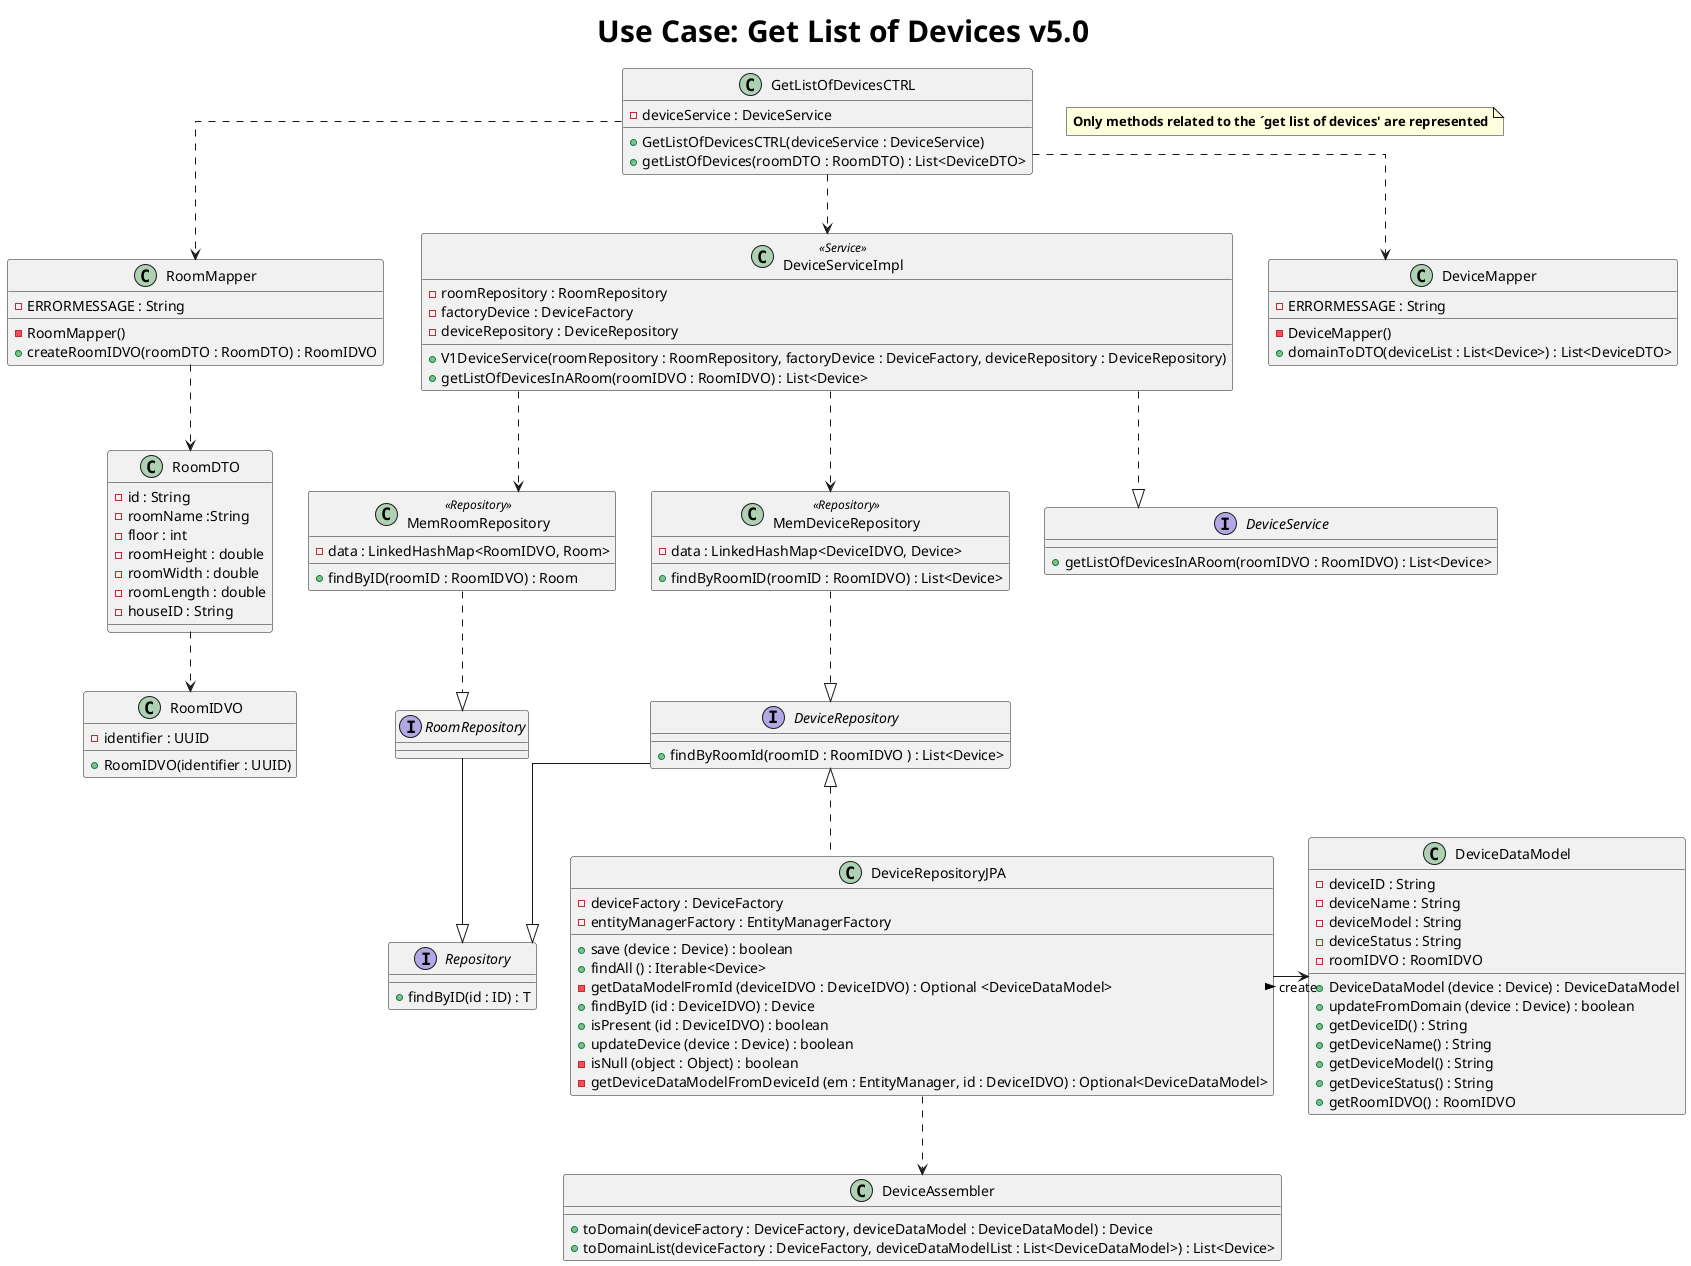 @startuml
        title <size: 30> Use Case: Get List of Devices v5.0

note "<b>Only methods related to the ´get list of devices' are represented" as N1
 skinparam linetype ortho


class GetListOfDevicesCTRL {
     - deviceService : DeviceService

     + GetListOfDevicesCTRL(deviceService : DeviceService)
     + getListOfDevices(roomDTO : RoomDTO) : List<DeviceDTO>
}

class RoomMapper{
     - ERRORMESSAGE : String

     - RoomMapper()
     + createRoomIDVO(roomDTO : RoomDTO) : RoomIDVO
}

class RoomDTO{
     - id : String
     - roomName :String
     - floor : int
     - roomHeight : double
     - roomWidth : double
     - roomLength : double
     - houseID : String
}

class RoomIDVO {
     - identifier : UUID

     + RoomIDVO(identifier : UUID)
}

class MemRoomRepository <<Repository>>{
     - data : LinkedHashMap<RoomIDVO, Room>

     + findByID(roomID : RoomIDVO) : Room
}


class DeviceServiceImpl <<Service>>{
     - roomRepository : RoomRepository
     - factoryDevice : DeviceFactory
     - deviceRepository : DeviceRepository

     + V1DeviceService(roomRepository : RoomRepository, factoryDevice : DeviceFactory, deviceRepository : DeviceRepository)
     + getListOfDevicesInARoom(roomIDVO : RoomIDVO) : List<Device>
}

class MemDeviceRepository <<Repository>>{
     - data : LinkedHashMap<DeviceIDVO, Device>

     + findByRoomID(roomID : RoomIDVO) : List<Device>
}
class DeviceRepositoryJPA {
    - deviceFactory : DeviceFactory
    - entityManagerFactory : EntityManagerFactory
    + save (device : Device) : boolean
    + findAll () : Iterable<Device>
    - getDataModelFromId (deviceIDVO : DeviceIDVO) : Optional <DeviceDataModel>
    + findByID (id : DeviceIDVO) : Device
    + isPresent (id : DeviceIDVO) : boolean
    + updateDevice (device : Device) : boolean
    - isNull (object : Object) : boolean
    - getDeviceDataModelFromDeviceId (em : EntityManager, id : DeviceIDVO) : Optional<DeviceDataModel>
}


class DeviceDataModel {
    - deviceID : String
    - deviceName : String
    - deviceModel : String
    - deviceStatus : String
    - roomIDVO : RoomIDVO
    + DeviceDataModel (device : Device) : DeviceDataModel
    + updateFromDomain (device : Device) : boolean
    + getDeviceID() : String
    + getDeviceName() : String
    + getDeviceModel() : String
    + getDeviceStatus() : String
    + getRoomIDVO() : RoomIDVO

}

class DeviceAssembler {
    + toDomain(deviceFactory : DeviceFactory, deviceDataModel : DeviceDataModel) : Device
    + toDomainList(deviceFactory : DeviceFactory, deviceDataModelList : List<DeviceDataModel>) : List<Device>
}

class DeviceMapper {
     - ERRORMESSAGE : String

     - DeviceMapper()
     + domainToDTO(deviceList : List<Device>) : List<DeviceDTO>
}

interface RoomRepository{
}

interface DeviceRepository{
      + findByRoomId(roomID : RoomIDVO ) : List<Device>
}

interface Repository{
     + findByID(id : ID) : T
}

interface DeviceService{
     + getListOfDevicesInARoom(roomIDVO : RoomIDVO) : List<Device>
}

 GetListOfDevicesCTRL ..> RoomMapper
 RoomMapper ..> RoomDTO
 RoomDTO ..> RoomIDVO

 GetListOfDevicesCTRL ..> DeviceServiceImpl
 DeviceServiceImpl ..> MemDeviceRepository
 DeviceServiceImpl ..> MemRoomRepository
 DeviceServiceImpl ..|> DeviceService


 GetListOfDevicesCTRL ..> DeviceMapper

 DeviceRepository <|..up MemDeviceRepository
 RoomRepository <|..up MemRoomRepository
 Repository <|--up RoomRepository
 Repository <|--up DeviceRepository
 DeviceRepository <|.. DeviceRepositoryJPA
 DeviceRepositoryJPA ..> DeviceAssembler
 DeviceRepositoryJPA -> DeviceDataModel : create >

 @enduml